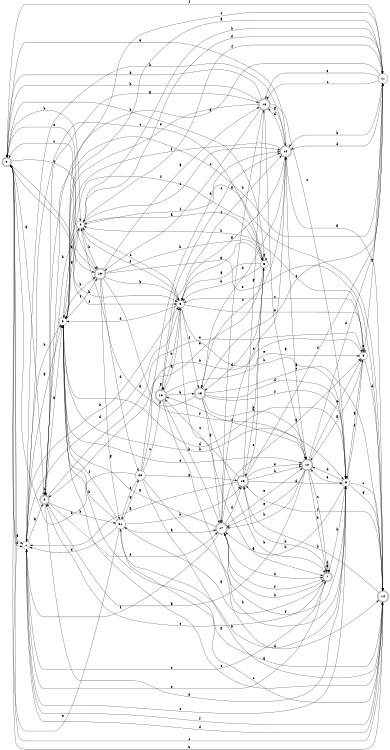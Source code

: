 digraph n18_7 {
__start0 [label="" shape="none"];

rankdir=LR;
size="8,5";

s0 [style="rounded,filled", color="black", fillcolor="white" shape="doublecircle", label="0"];
s1 [style="filled", color="black", fillcolor="white" shape="circle", label="1"];
s2 [style="rounded,filled", color="black", fillcolor="white" shape="doublecircle", label="2"];
s3 [style="filled", color="black", fillcolor="white" shape="circle", label="3"];
s4 [style="filled", color="black", fillcolor="white" shape="circle", label="4"];
s5 [style="filled", color="black", fillcolor="white" shape="circle", label="5"];
s6 [style="filled", color="black", fillcolor="white" shape="circle", label="6"];
s7 [style="rounded,filled", color="black", fillcolor="white" shape="doublecircle", label="7"];
s8 [style="filled", color="black", fillcolor="white" shape="circle", label="8"];
s9 [style="filled", color="black", fillcolor="white" shape="circle", label="9"];
s10 [style="rounded,filled", color="black", fillcolor="white" shape="doublecircle", label="10"];
s11 [style="filled", color="black", fillcolor="white" shape="circle", label="11"];
s12 [style="rounded,filled", color="black", fillcolor="white" shape="doublecircle", label="12"];
s13 [style="rounded,filled", color="black", fillcolor="white" shape="doublecircle", label="13"];
s14 [style="rounded,filled", color="black", fillcolor="white" shape="doublecircle", label="14"];
s15 [style="rounded,filled", color="black", fillcolor="white" shape="doublecircle", label="15"];
s16 [style="rounded,filled", color="black", fillcolor="white" shape="doublecircle", label="16"];
s17 [style="rounded,filled", color="black", fillcolor="white" shape="doublecircle", label="17"];
s18 [style="rounded,filled", color="black", fillcolor="white" shape="doublecircle", label="18"];
s19 [style="rounded,filled", color="black", fillcolor="white" shape="doublecircle", label="19"];
s20 [style="filled", color="black", fillcolor="white" shape="circle", label="20"];
s21 [style="filled", color="black", fillcolor="white" shape="circle", label="21"];
s0 -> s1 [label="a"];
s0 -> s4 [label="b"];
s0 -> s19 [label="c"];
s0 -> s1 [label="d"];
s0 -> s19 [label="e"];
s0 -> s6 [label="f"];
s0 -> s2 [label="g"];
s0 -> s6 [label="h"];
s1 -> s2 [label="a"];
s1 -> s6 [label="b"];
s1 -> s7 [label="c"];
s1 -> s6 [label="d"];
s1 -> s8 [label="e"];
s1 -> s14 [label="f"];
s1 -> s3 [label="g"];
s1 -> s3 [label="h"];
s2 -> s3 [label="a"];
s2 -> s21 [label="b"];
s2 -> s11 [label="c"];
s2 -> s8 [label="d"];
s2 -> s9 [label="e"];
s2 -> s17 [label="f"];
s2 -> s18 [label="g"];
s2 -> s2 [label="h"];
s3 -> s4 [label="a"];
s3 -> s19 [label="b"];
s3 -> s11 [label="c"];
s3 -> s8 [label="d"];
s3 -> s10 [label="e"];
s3 -> s19 [label="f"];
s3 -> s14 [label="g"];
s3 -> s8 [label="h"];
s4 -> s5 [label="a"];
s4 -> s2 [label="b"];
s4 -> s12 [label="c"];
s4 -> s11 [label="d"];
s4 -> s6 [label="e"];
s4 -> s11 [label="f"];
s4 -> s3 [label="g"];
s4 -> s19 [label="h"];
s5 -> s6 [label="a"];
s5 -> s6 [label="b"];
s5 -> s1 [label="c"];
s5 -> s13 [label="d"];
s5 -> s15 [label="e"];
s5 -> s3 [label="f"];
s5 -> s5 [label="g"];
s5 -> s0 [label="h"];
s6 -> s7 [label="a"];
s6 -> s16 [label="b"];
s6 -> s4 [label="c"];
s6 -> s3 [label="d"];
s6 -> s9 [label="e"];
s6 -> s13 [label="f"];
s6 -> s5 [label="g"];
s6 -> s8 [label="h"];
s7 -> s7 [label="a"];
s7 -> s8 [label="b"];
s7 -> s2 [label="c"];
s7 -> s7 [label="d"];
s7 -> s1 [label="e"];
s7 -> s17 [label="f"];
s7 -> s21 [label="g"];
s7 -> s15 [label="h"];
s8 -> s9 [label="a"];
s8 -> s21 [label="b"];
s8 -> s14 [label="c"];
s8 -> s10 [label="d"];
s8 -> s10 [label="e"];
s8 -> s17 [label="f"];
s8 -> s14 [label="g"];
s8 -> s17 [label="h"];
s9 -> s10 [label="a"];
s9 -> s2 [label="b"];
s9 -> s6 [label="c"];
s9 -> s14 [label="d"];
s9 -> s9 [label="e"];
s9 -> s8 [label="f"];
s9 -> s11 [label="g"];
s9 -> s4 [label="h"];
s10 -> s2 [label="a"];
s10 -> s7 [label="b"];
s10 -> s7 [label="c"];
s10 -> s11 [label="d"];
s10 -> s9 [label="e"];
s10 -> s16 [label="f"];
s10 -> s17 [label="g"];
s10 -> s17 [label="h"];
s11 -> s3 [label="a"];
s11 -> s12 [label="b"];
s11 -> s18 [label="c"];
s11 -> s12 [label="d"];
s11 -> s18 [label="e"];
s11 -> s0 [label="f"];
s11 -> s2 [label="g"];
s11 -> s4 [label="h"];
s12 -> s10 [label="a"];
s12 -> s13 [label="b"];
s12 -> s13 [label="c"];
s12 -> s18 [label="d"];
s12 -> s0 [label="e"];
s12 -> s3 [label="f"];
s12 -> s6 [label="g"];
s12 -> s1 [label="h"];
s13 -> s4 [label="a"];
s13 -> s7 [label="b"];
s13 -> s14 [label="c"];
s13 -> s8 [label="d"];
s13 -> s11 [label="e"];
s13 -> s8 [label="f"];
s13 -> s17 [label="g"];
s13 -> s10 [label="h"];
s14 -> s12 [label="a"];
s14 -> s0 [label="b"];
s14 -> s0 [label="c"];
s14 -> s1 [label="d"];
s14 -> s3 [label="e"];
s14 -> s15 [label="f"];
s14 -> s4 [label="g"];
s14 -> s15 [label="h"];
s15 -> s1 [label="a"];
s15 -> s5 [label="b"];
s15 -> s16 [label="c"];
s15 -> s8 [label="d"];
s15 -> s10 [label="e"];
s15 -> s11 [label="f"];
s15 -> s18 [label="g"];
s15 -> s10 [label="h"];
s16 -> s6 [label="a"];
s16 -> s13 [label="b"];
s16 -> s12 [label="c"];
s16 -> s14 [label="d"];
s16 -> s9 [label="e"];
s16 -> s12 [label="f"];
s16 -> s16 [label="g"];
s16 -> s17 [label="h"];
s17 -> s3 [label="a"];
s17 -> s7 [label="b"];
s17 -> s12 [label="c"];
s17 -> s15 [label="d"];
s17 -> s10 [label="e"];
s17 -> s1 [label="f"];
s17 -> s9 [label="g"];
s17 -> s7 [label="h"];
s18 -> s10 [label="a"];
s18 -> s17 [label="b"];
s18 -> s8 [label="c"];
s18 -> s0 [label="d"];
s18 -> s3 [label="e"];
s18 -> s19 [label="f"];
s18 -> s12 [label="g"];
s18 -> s0 [label="h"];
s19 -> s18 [label="a"];
s19 -> s6 [label="b"];
s19 -> s0 [label="c"];
s19 -> s20 [label="d"];
s19 -> s14 [label="e"];
s19 -> s10 [label="f"];
s19 -> s21 [label="g"];
s19 -> s5 [label="h"];
s20 -> s14 [label="a"];
s20 -> s0 [label="b"];
s20 -> s16 [label="c"];
s20 -> s12 [label="d"];
s20 -> s5 [label="e"];
s20 -> s21 [label="f"];
s20 -> s15 [label="g"];
s20 -> s8 [label="h"];
s21 -> s17 [label="a"];
s21 -> s3 [label="b"];
s21 -> s14 [label="c"];
s21 -> s1 [label="d"];
s21 -> s0 [label="e"];
s21 -> s3 [label="f"];
s21 -> s20 [label="g"];
s21 -> s15 [label="h"];

}